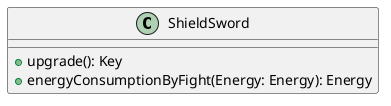 @startuml
class ShieldSword {
    +upgrade(): Key
    +energyConsumptionByFight(Energy: Energy): Energy
}
@enduml